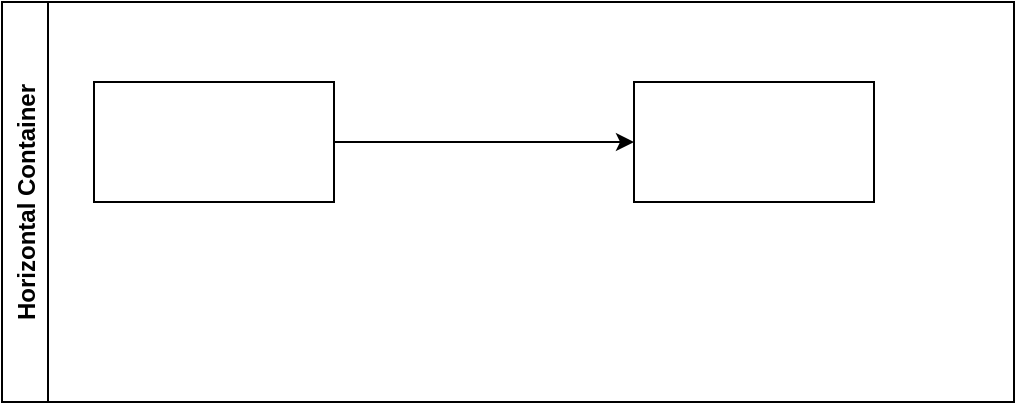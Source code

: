 <mxfile version="14.9.6" type="github">
  <diagram id="rwYS2XqlpfiHeQYFl--I" name="Page-1">
    <mxGraphModel dx="1422" dy="737" grid="1" gridSize="10" guides="1" tooltips="1" connect="1" arrows="1" fold="1" page="1" pageScale="1" pageWidth="827" pageHeight="1169" math="0" shadow="0">
      <root>
        <mxCell id="0" />
        <mxCell id="1" parent="0" />
        <mxCell id="OR4Wb_2j3SElh4xNnHHf-3" style="edgeStyle=orthogonalEdgeStyle;rounded=0;orthogonalLoop=1;jettySize=auto;html=1;exitX=1;exitY=0.5;exitDx=0;exitDy=0;entryX=0;entryY=0.5;entryDx=0;entryDy=0;" edge="1" parent="1" source="OR4Wb_2j3SElh4xNnHHf-1" target="OR4Wb_2j3SElh4xNnHHf-2">
          <mxGeometry relative="1" as="geometry" />
        </mxCell>
        <mxCell id="OR4Wb_2j3SElh4xNnHHf-1" value="" style="rounded=0;whiteSpace=wrap;html=1;" vertex="1" parent="1">
          <mxGeometry x="260" y="270" width="120" height="60" as="geometry" />
        </mxCell>
        <mxCell id="OR4Wb_2j3SElh4xNnHHf-2" value="" style="rounded=0;whiteSpace=wrap;html=1;" vertex="1" parent="1">
          <mxGeometry x="530" y="270" width="120" height="60" as="geometry" />
        </mxCell>
        <mxCell id="OR4Wb_2j3SElh4xNnHHf-4" value="Horizontal Container" style="swimlane;horizontal=0;" vertex="1" parent="1">
          <mxGeometry x="214" y="230" width="506" height="200" as="geometry" />
        </mxCell>
      </root>
    </mxGraphModel>
  </diagram>
</mxfile>
